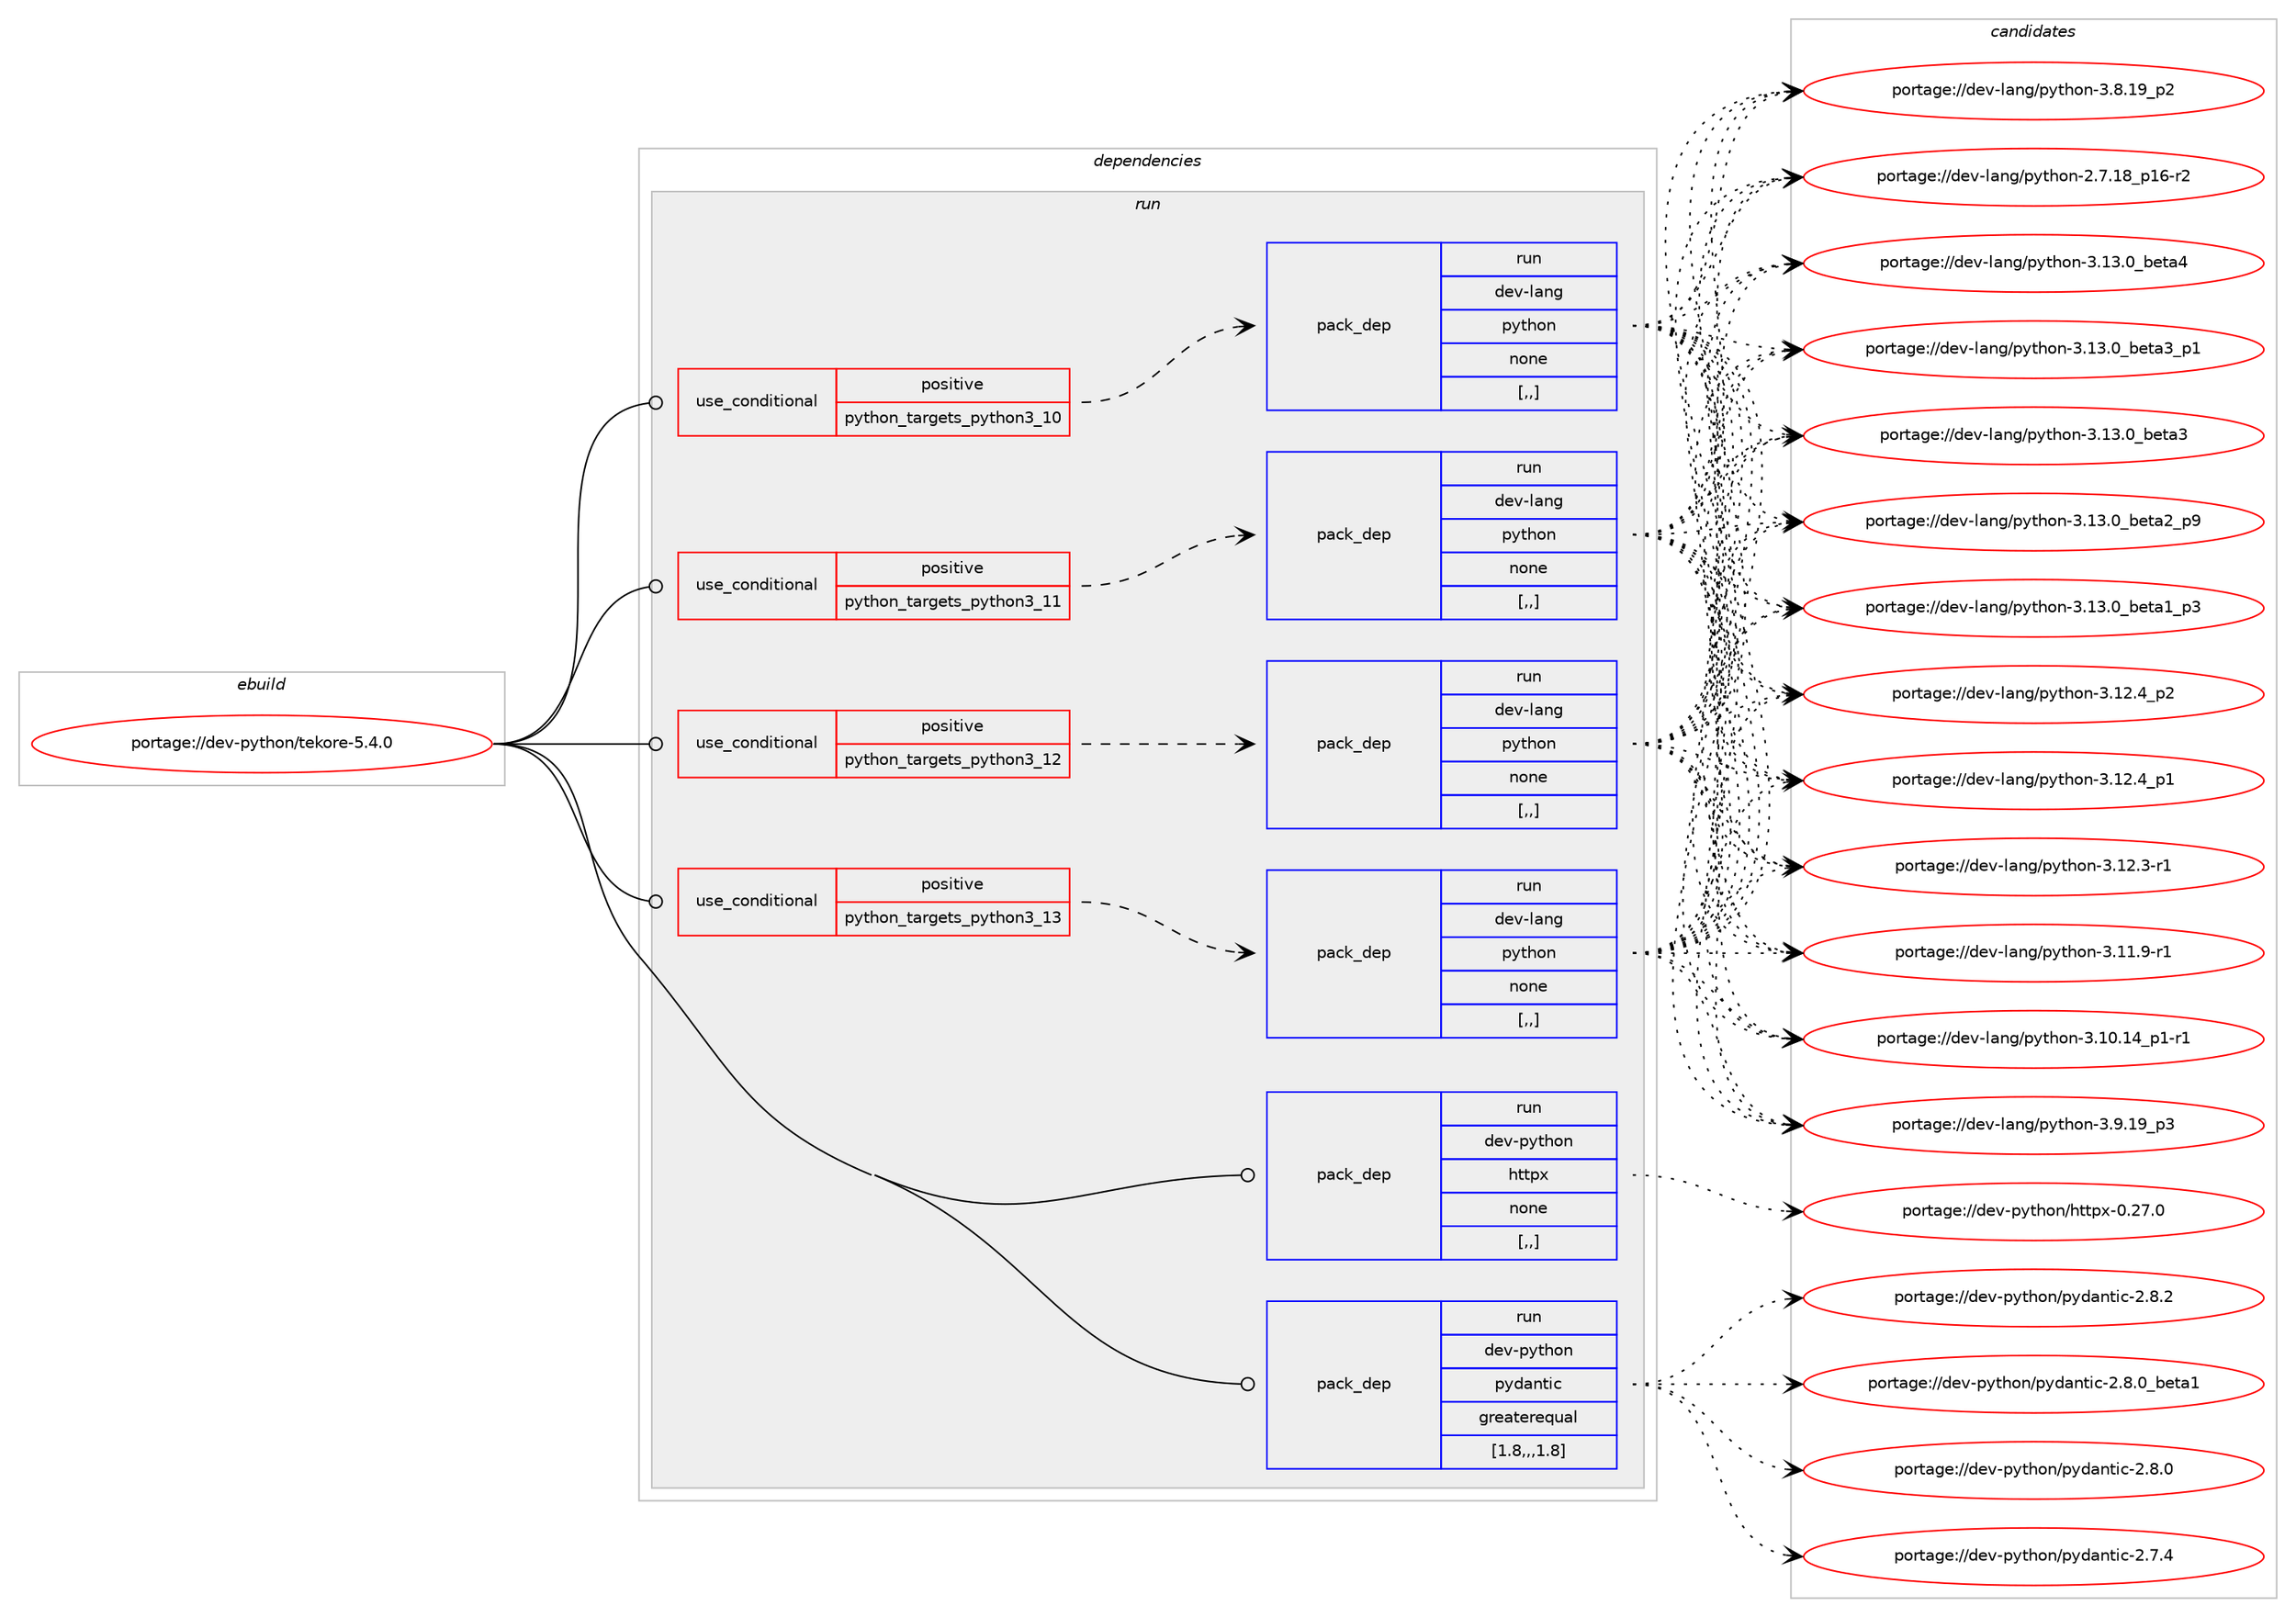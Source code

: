 digraph prolog {

# *************
# Graph options
# *************

newrank=true;
concentrate=true;
compound=true;
graph [rankdir=LR,fontname=Helvetica,fontsize=10,ranksep=1.5];#, ranksep=2.5, nodesep=0.2];
edge  [arrowhead=vee];
node  [fontname=Helvetica,fontsize=10];

# **********
# The ebuild
# **********

subgraph cluster_leftcol {
color=gray;
label=<<i>ebuild</i>>;
id [label="portage://dev-python/tekore-5.4.0", color=red, width=4, href="../dev-python/tekore-5.4.0.svg"];
}

# ****************
# The dependencies
# ****************

subgraph cluster_midcol {
color=gray;
label=<<i>dependencies</i>>;
subgraph cluster_compile {
fillcolor="#eeeeee";
style=filled;
label=<<i>compile</i>>;
}
subgraph cluster_compileandrun {
fillcolor="#eeeeee";
style=filled;
label=<<i>compile and run</i>>;
}
subgraph cluster_run {
fillcolor="#eeeeee";
style=filled;
label=<<i>run</i>>;
subgraph cond40418 {
dependency165624 [label=<<TABLE BORDER="0" CELLBORDER="1" CELLSPACING="0" CELLPADDING="4"><TR><TD ROWSPAN="3" CELLPADDING="10">use_conditional</TD></TR><TR><TD>positive</TD></TR><TR><TD>python_targets_python3_10</TD></TR></TABLE>>, shape=none, color=red];
subgraph pack123934 {
dependency165625 [label=<<TABLE BORDER="0" CELLBORDER="1" CELLSPACING="0" CELLPADDING="4" WIDTH="220"><TR><TD ROWSPAN="6" CELLPADDING="30">pack_dep</TD></TR><TR><TD WIDTH="110">run</TD></TR><TR><TD>dev-lang</TD></TR><TR><TD>python</TD></TR><TR><TD>none</TD></TR><TR><TD>[,,]</TD></TR></TABLE>>, shape=none, color=blue];
}
dependency165624:e -> dependency165625:w [weight=20,style="dashed",arrowhead="vee"];
}
id:e -> dependency165624:w [weight=20,style="solid",arrowhead="odot"];
subgraph cond40419 {
dependency165626 [label=<<TABLE BORDER="0" CELLBORDER="1" CELLSPACING="0" CELLPADDING="4"><TR><TD ROWSPAN="3" CELLPADDING="10">use_conditional</TD></TR><TR><TD>positive</TD></TR><TR><TD>python_targets_python3_11</TD></TR></TABLE>>, shape=none, color=red];
subgraph pack123935 {
dependency165627 [label=<<TABLE BORDER="0" CELLBORDER="1" CELLSPACING="0" CELLPADDING="4" WIDTH="220"><TR><TD ROWSPAN="6" CELLPADDING="30">pack_dep</TD></TR><TR><TD WIDTH="110">run</TD></TR><TR><TD>dev-lang</TD></TR><TR><TD>python</TD></TR><TR><TD>none</TD></TR><TR><TD>[,,]</TD></TR></TABLE>>, shape=none, color=blue];
}
dependency165626:e -> dependency165627:w [weight=20,style="dashed",arrowhead="vee"];
}
id:e -> dependency165626:w [weight=20,style="solid",arrowhead="odot"];
subgraph cond40420 {
dependency165628 [label=<<TABLE BORDER="0" CELLBORDER="1" CELLSPACING="0" CELLPADDING="4"><TR><TD ROWSPAN="3" CELLPADDING="10">use_conditional</TD></TR><TR><TD>positive</TD></TR><TR><TD>python_targets_python3_12</TD></TR></TABLE>>, shape=none, color=red];
subgraph pack123936 {
dependency165629 [label=<<TABLE BORDER="0" CELLBORDER="1" CELLSPACING="0" CELLPADDING="4" WIDTH="220"><TR><TD ROWSPAN="6" CELLPADDING="30">pack_dep</TD></TR><TR><TD WIDTH="110">run</TD></TR><TR><TD>dev-lang</TD></TR><TR><TD>python</TD></TR><TR><TD>none</TD></TR><TR><TD>[,,]</TD></TR></TABLE>>, shape=none, color=blue];
}
dependency165628:e -> dependency165629:w [weight=20,style="dashed",arrowhead="vee"];
}
id:e -> dependency165628:w [weight=20,style="solid",arrowhead="odot"];
subgraph cond40421 {
dependency165630 [label=<<TABLE BORDER="0" CELLBORDER="1" CELLSPACING="0" CELLPADDING="4"><TR><TD ROWSPAN="3" CELLPADDING="10">use_conditional</TD></TR><TR><TD>positive</TD></TR><TR><TD>python_targets_python3_13</TD></TR></TABLE>>, shape=none, color=red];
subgraph pack123937 {
dependency165631 [label=<<TABLE BORDER="0" CELLBORDER="1" CELLSPACING="0" CELLPADDING="4" WIDTH="220"><TR><TD ROWSPAN="6" CELLPADDING="30">pack_dep</TD></TR><TR><TD WIDTH="110">run</TD></TR><TR><TD>dev-lang</TD></TR><TR><TD>python</TD></TR><TR><TD>none</TD></TR><TR><TD>[,,]</TD></TR></TABLE>>, shape=none, color=blue];
}
dependency165630:e -> dependency165631:w [weight=20,style="dashed",arrowhead="vee"];
}
id:e -> dependency165630:w [weight=20,style="solid",arrowhead="odot"];
subgraph pack123938 {
dependency165632 [label=<<TABLE BORDER="0" CELLBORDER="1" CELLSPACING="0" CELLPADDING="4" WIDTH="220"><TR><TD ROWSPAN="6" CELLPADDING="30">pack_dep</TD></TR><TR><TD WIDTH="110">run</TD></TR><TR><TD>dev-python</TD></TR><TR><TD>httpx</TD></TR><TR><TD>none</TD></TR><TR><TD>[,,]</TD></TR></TABLE>>, shape=none, color=blue];
}
id:e -> dependency165632:w [weight=20,style="solid",arrowhead="odot"];
subgraph pack123939 {
dependency165633 [label=<<TABLE BORDER="0" CELLBORDER="1" CELLSPACING="0" CELLPADDING="4" WIDTH="220"><TR><TD ROWSPAN="6" CELLPADDING="30">pack_dep</TD></TR><TR><TD WIDTH="110">run</TD></TR><TR><TD>dev-python</TD></TR><TR><TD>pydantic</TD></TR><TR><TD>greaterequal</TD></TR><TR><TD>[1.8,,,1.8]</TD></TR></TABLE>>, shape=none, color=blue];
}
id:e -> dependency165633:w [weight=20,style="solid",arrowhead="odot"];
}
}

# **************
# The candidates
# **************

subgraph cluster_choices {
rank=same;
color=gray;
label=<<i>candidates</i>>;

subgraph choice123934 {
color=black;
nodesep=1;
choice1001011184510897110103471121211161041111104551464951464895981011169752 [label="portage://dev-lang/python-3.13.0_beta4", color=red, width=4,href="../dev-lang/python-3.13.0_beta4.svg"];
choice10010111845108971101034711212111610411111045514649514648959810111697519511249 [label="portage://dev-lang/python-3.13.0_beta3_p1", color=red, width=4,href="../dev-lang/python-3.13.0_beta3_p1.svg"];
choice1001011184510897110103471121211161041111104551464951464895981011169751 [label="portage://dev-lang/python-3.13.0_beta3", color=red, width=4,href="../dev-lang/python-3.13.0_beta3.svg"];
choice10010111845108971101034711212111610411111045514649514648959810111697509511257 [label="portage://dev-lang/python-3.13.0_beta2_p9", color=red, width=4,href="../dev-lang/python-3.13.0_beta2_p9.svg"];
choice10010111845108971101034711212111610411111045514649514648959810111697499511251 [label="portage://dev-lang/python-3.13.0_beta1_p3", color=red, width=4,href="../dev-lang/python-3.13.0_beta1_p3.svg"];
choice100101118451089711010347112121116104111110455146495046529511250 [label="portage://dev-lang/python-3.12.4_p2", color=red, width=4,href="../dev-lang/python-3.12.4_p2.svg"];
choice100101118451089711010347112121116104111110455146495046529511249 [label="portage://dev-lang/python-3.12.4_p1", color=red, width=4,href="../dev-lang/python-3.12.4_p1.svg"];
choice100101118451089711010347112121116104111110455146495046514511449 [label="portage://dev-lang/python-3.12.3-r1", color=red, width=4,href="../dev-lang/python-3.12.3-r1.svg"];
choice100101118451089711010347112121116104111110455146494946574511449 [label="portage://dev-lang/python-3.11.9-r1", color=red, width=4,href="../dev-lang/python-3.11.9-r1.svg"];
choice100101118451089711010347112121116104111110455146494846495295112494511449 [label="portage://dev-lang/python-3.10.14_p1-r1", color=red, width=4,href="../dev-lang/python-3.10.14_p1-r1.svg"];
choice100101118451089711010347112121116104111110455146574649579511251 [label="portage://dev-lang/python-3.9.19_p3", color=red, width=4,href="../dev-lang/python-3.9.19_p3.svg"];
choice100101118451089711010347112121116104111110455146564649579511250 [label="portage://dev-lang/python-3.8.19_p2", color=red, width=4,href="../dev-lang/python-3.8.19_p2.svg"];
choice100101118451089711010347112121116104111110455046554649569511249544511450 [label="portage://dev-lang/python-2.7.18_p16-r2", color=red, width=4,href="../dev-lang/python-2.7.18_p16-r2.svg"];
dependency165625:e -> choice1001011184510897110103471121211161041111104551464951464895981011169752:w [style=dotted,weight="100"];
dependency165625:e -> choice10010111845108971101034711212111610411111045514649514648959810111697519511249:w [style=dotted,weight="100"];
dependency165625:e -> choice1001011184510897110103471121211161041111104551464951464895981011169751:w [style=dotted,weight="100"];
dependency165625:e -> choice10010111845108971101034711212111610411111045514649514648959810111697509511257:w [style=dotted,weight="100"];
dependency165625:e -> choice10010111845108971101034711212111610411111045514649514648959810111697499511251:w [style=dotted,weight="100"];
dependency165625:e -> choice100101118451089711010347112121116104111110455146495046529511250:w [style=dotted,weight="100"];
dependency165625:e -> choice100101118451089711010347112121116104111110455146495046529511249:w [style=dotted,weight="100"];
dependency165625:e -> choice100101118451089711010347112121116104111110455146495046514511449:w [style=dotted,weight="100"];
dependency165625:e -> choice100101118451089711010347112121116104111110455146494946574511449:w [style=dotted,weight="100"];
dependency165625:e -> choice100101118451089711010347112121116104111110455146494846495295112494511449:w [style=dotted,weight="100"];
dependency165625:e -> choice100101118451089711010347112121116104111110455146574649579511251:w [style=dotted,weight="100"];
dependency165625:e -> choice100101118451089711010347112121116104111110455146564649579511250:w [style=dotted,weight="100"];
dependency165625:e -> choice100101118451089711010347112121116104111110455046554649569511249544511450:w [style=dotted,weight="100"];
}
subgraph choice123935 {
color=black;
nodesep=1;
choice1001011184510897110103471121211161041111104551464951464895981011169752 [label="portage://dev-lang/python-3.13.0_beta4", color=red, width=4,href="../dev-lang/python-3.13.0_beta4.svg"];
choice10010111845108971101034711212111610411111045514649514648959810111697519511249 [label="portage://dev-lang/python-3.13.0_beta3_p1", color=red, width=4,href="../dev-lang/python-3.13.0_beta3_p1.svg"];
choice1001011184510897110103471121211161041111104551464951464895981011169751 [label="portage://dev-lang/python-3.13.0_beta3", color=red, width=4,href="../dev-lang/python-3.13.0_beta3.svg"];
choice10010111845108971101034711212111610411111045514649514648959810111697509511257 [label="portage://dev-lang/python-3.13.0_beta2_p9", color=red, width=4,href="../dev-lang/python-3.13.0_beta2_p9.svg"];
choice10010111845108971101034711212111610411111045514649514648959810111697499511251 [label="portage://dev-lang/python-3.13.0_beta1_p3", color=red, width=4,href="../dev-lang/python-3.13.0_beta1_p3.svg"];
choice100101118451089711010347112121116104111110455146495046529511250 [label="portage://dev-lang/python-3.12.4_p2", color=red, width=4,href="../dev-lang/python-3.12.4_p2.svg"];
choice100101118451089711010347112121116104111110455146495046529511249 [label="portage://dev-lang/python-3.12.4_p1", color=red, width=4,href="../dev-lang/python-3.12.4_p1.svg"];
choice100101118451089711010347112121116104111110455146495046514511449 [label="portage://dev-lang/python-3.12.3-r1", color=red, width=4,href="../dev-lang/python-3.12.3-r1.svg"];
choice100101118451089711010347112121116104111110455146494946574511449 [label="portage://dev-lang/python-3.11.9-r1", color=red, width=4,href="../dev-lang/python-3.11.9-r1.svg"];
choice100101118451089711010347112121116104111110455146494846495295112494511449 [label="portage://dev-lang/python-3.10.14_p1-r1", color=red, width=4,href="../dev-lang/python-3.10.14_p1-r1.svg"];
choice100101118451089711010347112121116104111110455146574649579511251 [label="portage://dev-lang/python-3.9.19_p3", color=red, width=4,href="../dev-lang/python-3.9.19_p3.svg"];
choice100101118451089711010347112121116104111110455146564649579511250 [label="portage://dev-lang/python-3.8.19_p2", color=red, width=4,href="../dev-lang/python-3.8.19_p2.svg"];
choice100101118451089711010347112121116104111110455046554649569511249544511450 [label="portage://dev-lang/python-2.7.18_p16-r2", color=red, width=4,href="../dev-lang/python-2.7.18_p16-r2.svg"];
dependency165627:e -> choice1001011184510897110103471121211161041111104551464951464895981011169752:w [style=dotted,weight="100"];
dependency165627:e -> choice10010111845108971101034711212111610411111045514649514648959810111697519511249:w [style=dotted,weight="100"];
dependency165627:e -> choice1001011184510897110103471121211161041111104551464951464895981011169751:w [style=dotted,weight="100"];
dependency165627:e -> choice10010111845108971101034711212111610411111045514649514648959810111697509511257:w [style=dotted,weight="100"];
dependency165627:e -> choice10010111845108971101034711212111610411111045514649514648959810111697499511251:w [style=dotted,weight="100"];
dependency165627:e -> choice100101118451089711010347112121116104111110455146495046529511250:w [style=dotted,weight="100"];
dependency165627:e -> choice100101118451089711010347112121116104111110455146495046529511249:w [style=dotted,weight="100"];
dependency165627:e -> choice100101118451089711010347112121116104111110455146495046514511449:w [style=dotted,weight="100"];
dependency165627:e -> choice100101118451089711010347112121116104111110455146494946574511449:w [style=dotted,weight="100"];
dependency165627:e -> choice100101118451089711010347112121116104111110455146494846495295112494511449:w [style=dotted,weight="100"];
dependency165627:e -> choice100101118451089711010347112121116104111110455146574649579511251:w [style=dotted,weight="100"];
dependency165627:e -> choice100101118451089711010347112121116104111110455146564649579511250:w [style=dotted,weight="100"];
dependency165627:e -> choice100101118451089711010347112121116104111110455046554649569511249544511450:w [style=dotted,weight="100"];
}
subgraph choice123936 {
color=black;
nodesep=1;
choice1001011184510897110103471121211161041111104551464951464895981011169752 [label="portage://dev-lang/python-3.13.0_beta4", color=red, width=4,href="../dev-lang/python-3.13.0_beta4.svg"];
choice10010111845108971101034711212111610411111045514649514648959810111697519511249 [label="portage://dev-lang/python-3.13.0_beta3_p1", color=red, width=4,href="../dev-lang/python-3.13.0_beta3_p1.svg"];
choice1001011184510897110103471121211161041111104551464951464895981011169751 [label="portage://dev-lang/python-3.13.0_beta3", color=red, width=4,href="../dev-lang/python-3.13.0_beta3.svg"];
choice10010111845108971101034711212111610411111045514649514648959810111697509511257 [label="portage://dev-lang/python-3.13.0_beta2_p9", color=red, width=4,href="../dev-lang/python-3.13.0_beta2_p9.svg"];
choice10010111845108971101034711212111610411111045514649514648959810111697499511251 [label="portage://dev-lang/python-3.13.0_beta1_p3", color=red, width=4,href="../dev-lang/python-3.13.0_beta1_p3.svg"];
choice100101118451089711010347112121116104111110455146495046529511250 [label="portage://dev-lang/python-3.12.4_p2", color=red, width=4,href="../dev-lang/python-3.12.4_p2.svg"];
choice100101118451089711010347112121116104111110455146495046529511249 [label="portage://dev-lang/python-3.12.4_p1", color=red, width=4,href="../dev-lang/python-3.12.4_p1.svg"];
choice100101118451089711010347112121116104111110455146495046514511449 [label="portage://dev-lang/python-3.12.3-r1", color=red, width=4,href="../dev-lang/python-3.12.3-r1.svg"];
choice100101118451089711010347112121116104111110455146494946574511449 [label="portage://dev-lang/python-3.11.9-r1", color=red, width=4,href="../dev-lang/python-3.11.9-r1.svg"];
choice100101118451089711010347112121116104111110455146494846495295112494511449 [label="portage://dev-lang/python-3.10.14_p1-r1", color=red, width=4,href="../dev-lang/python-3.10.14_p1-r1.svg"];
choice100101118451089711010347112121116104111110455146574649579511251 [label="portage://dev-lang/python-3.9.19_p3", color=red, width=4,href="../dev-lang/python-3.9.19_p3.svg"];
choice100101118451089711010347112121116104111110455146564649579511250 [label="portage://dev-lang/python-3.8.19_p2", color=red, width=4,href="../dev-lang/python-3.8.19_p2.svg"];
choice100101118451089711010347112121116104111110455046554649569511249544511450 [label="portage://dev-lang/python-2.7.18_p16-r2", color=red, width=4,href="../dev-lang/python-2.7.18_p16-r2.svg"];
dependency165629:e -> choice1001011184510897110103471121211161041111104551464951464895981011169752:w [style=dotted,weight="100"];
dependency165629:e -> choice10010111845108971101034711212111610411111045514649514648959810111697519511249:w [style=dotted,weight="100"];
dependency165629:e -> choice1001011184510897110103471121211161041111104551464951464895981011169751:w [style=dotted,weight="100"];
dependency165629:e -> choice10010111845108971101034711212111610411111045514649514648959810111697509511257:w [style=dotted,weight="100"];
dependency165629:e -> choice10010111845108971101034711212111610411111045514649514648959810111697499511251:w [style=dotted,weight="100"];
dependency165629:e -> choice100101118451089711010347112121116104111110455146495046529511250:w [style=dotted,weight="100"];
dependency165629:e -> choice100101118451089711010347112121116104111110455146495046529511249:w [style=dotted,weight="100"];
dependency165629:e -> choice100101118451089711010347112121116104111110455146495046514511449:w [style=dotted,weight="100"];
dependency165629:e -> choice100101118451089711010347112121116104111110455146494946574511449:w [style=dotted,weight="100"];
dependency165629:e -> choice100101118451089711010347112121116104111110455146494846495295112494511449:w [style=dotted,weight="100"];
dependency165629:e -> choice100101118451089711010347112121116104111110455146574649579511251:w [style=dotted,weight="100"];
dependency165629:e -> choice100101118451089711010347112121116104111110455146564649579511250:w [style=dotted,weight="100"];
dependency165629:e -> choice100101118451089711010347112121116104111110455046554649569511249544511450:w [style=dotted,weight="100"];
}
subgraph choice123937 {
color=black;
nodesep=1;
choice1001011184510897110103471121211161041111104551464951464895981011169752 [label="portage://dev-lang/python-3.13.0_beta4", color=red, width=4,href="../dev-lang/python-3.13.0_beta4.svg"];
choice10010111845108971101034711212111610411111045514649514648959810111697519511249 [label="portage://dev-lang/python-3.13.0_beta3_p1", color=red, width=4,href="../dev-lang/python-3.13.0_beta3_p1.svg"];
choice1001011184510897110103471121211161041111104551464951464895981011169751 [label="portage://dev-lang/python-3.13.0_beta3", color=red, width=4,href="../dev-lang/python-3.13.0_beta3.svg"];
choice10010111845108971101034711212111610411111045514649514648959810111697509511257 [label="portage://dev-lang/python-3.13.0_beta2_p9", color=red, width=4,href="../dev-lang/python-3.13.0_beta2_p9.svg"];
choice10010111845108971101034711212111610411111045514649514648959810111697499511251 [label="portage://dev-lang/python-3.13.0_beta1_p3", color=red, width=4,href="../dev-lang/python-3.13.0_beta1_p3.svg"];
choice100101118451089711010347112121116104111110455146495046529511250 [label="portage://dev-lang/python-3.12.4_p2", color=red, width=4,href="../dev-lang/python-3.12.4_p2.svg"];
choice100101118451089711010347112121116104111110455146495046529511249 [label="portage://dev-lang/python-3.12.4_p1", color=red, width=4,href="../dev-lang/python-3.12.4_p1.svg"];
choice100101118451089711010347112121116104111110455146495046514511449 [label="portage://dev-lang/python-3.12.3-r1", color=red, width=4,href="../dev-lang/python-3.12.3-r1.svg"];
choice100101118451089711010347112121116104111110455146494946574511449 [label="portage://dev-lang/python-3.11.9-r1", color=red, width=4,href="../dev-lang/python-3.11.9-r1.svg"];
choice100101118451089711010347112121116104111110455146494846495295112494511449 [label="portage://dev-lang/python-3.10.14_p1-r1", color=red, width=4,href="../dev-lang/python-3.10.14_p1-r1.svg"];
choice100101118451089711010347112121116104111110455146574649579511251 [label="portage://dev-lang/python-3.9.19_p3", color=red, width=4,href="../dev-lang/python-3.9.19_p3.svg"];
choice100101118451089711010347112121116104111110455146564649579511250 [label="portage://dev-lang/python-3.8.19_p2", color=red, width=4,href="../dev-lang/python-3.8.19_p2.svg"];
choice100101118451089711010347112121116104111110455046554649569511249544511450 [label="portage://dev-lang/python-2.7.18_p16-r2", color=red, width=4,href="../dev-lang/python-2.7.18_p16-r2.svg"];
dependency165631:e -> choice1001011184510897110103471121211161041111104551464951464895981011169752:w [style=dotted,weight="100"];
dependency165631:e -> choice10010111845108971101034711212111610411111045514649514648959810111697519511249:w [style=dotted,weight="100"];
dependency165631:e -> choice1001011184510897110103471121211161041111104551464951464895981011169751:w [style=dotted,weight="100"];
dependency165631:e -> choice10010111845108971101034711212111610411111045514649514648959810111697509511257:w [style=dotted,weight="100"];
dependency165631:e -> choice10010111845108971101034711212111610411111045514649514648959810111697499511251:w [style=dotted,weight="100"];
dependency165631:e -> choice100101118451089711010347112121116104111110455146495046529511250:w [style=dotted,weight="100"];
dependency165631:e -> choice100101118451089711010347112121116104111110455146495046529511249:w [style=dotted,weight="100"];
dependency165631:e -> choice100101118451089711010347112121116104111110455146495046514511449:w [style=dotted,weight="100"];
dependency165631:e -> choice100101118451089711010347112121116104111110455146494946574511449:w [style=dotted,weight="100"];
dependency165631:e -> choice100101118451089711010347112121116104111110455146494846495295112494511449:w [style=dotted,weight="100"];
dependency165631:e -> choice100101118451089711010347112121116104111110455146574649579511251:w [style=dotted,weight="100"];
dependency165631:e -> choice100101118451089711010347112121116104111110455146564649579511250:w [style=dotted,weight="100"];
dependency165631:e -> choice100101118451089711010347112121116104111110455046554649569511249544511450:w [style=dotted,weight="100"];
}
subgraph choice123938 {
color=black;
nodesep=1;
choice100101118451121211161041111104710411611611212045484650554648 [label="portage://dev-python/httpx-0.27.0", color=red, width=4,href="../dev-python/httpx-0.27.0.svg"];
dependency165632:e -> choice100101118451121211161041111104710411611611212045484650554648:w [style=dotted,weight="100"];
}
subgraph choice123939 {
color=black;
nodesep=1;
choice10010111845112121116104111110471121211009711011610599455046564650 [label="portage://dev-python/pydantic-2.8.2", color=red, width=4,href="../dev-python/pydantic-2.8.2.svg"];
choice1001011184511212111610411111047112121100971101161059945504656464895981011169749 [label="portage://dev-python/pydantic-2.8.0_beta1", color=red, width=4,href="../dev-python/pydantic-2.8.0_beta1.svg"];
choice10010111845112121116104111110471121211009711011610599455046564648 [label="portage://dev-python/pydantic-2.8.0", color=red, width=4,href="../dev-python/pydantic-2.8.0.svg"];
choice10010111845112121116104111110471121211009711011610599455046554652 [label="portage://dev-python/pydantic-2.7.4", color=red, width=4,href="../dev-python/pydantic-2.7.4.svg"];
dependency165633:e -> choice10010111845112121116104111110471121211009711011610599455046564650:w [style=dotted,weight="100"];
dependency165633:e -> choice1001011184511212111610411111047112121100971101161059945504656464895981011169749:w [style=dotted,weight="100"];
dependency165633:e -> choice10010111845112121116104111110471121211009711011610599455046564648:w [style=dotted,weight="100"];
dependency165633:e -> choice10010111845112121116104111110471121211009711011610599455046554652:w [style=dotted,weight="100"];
}
}

}
